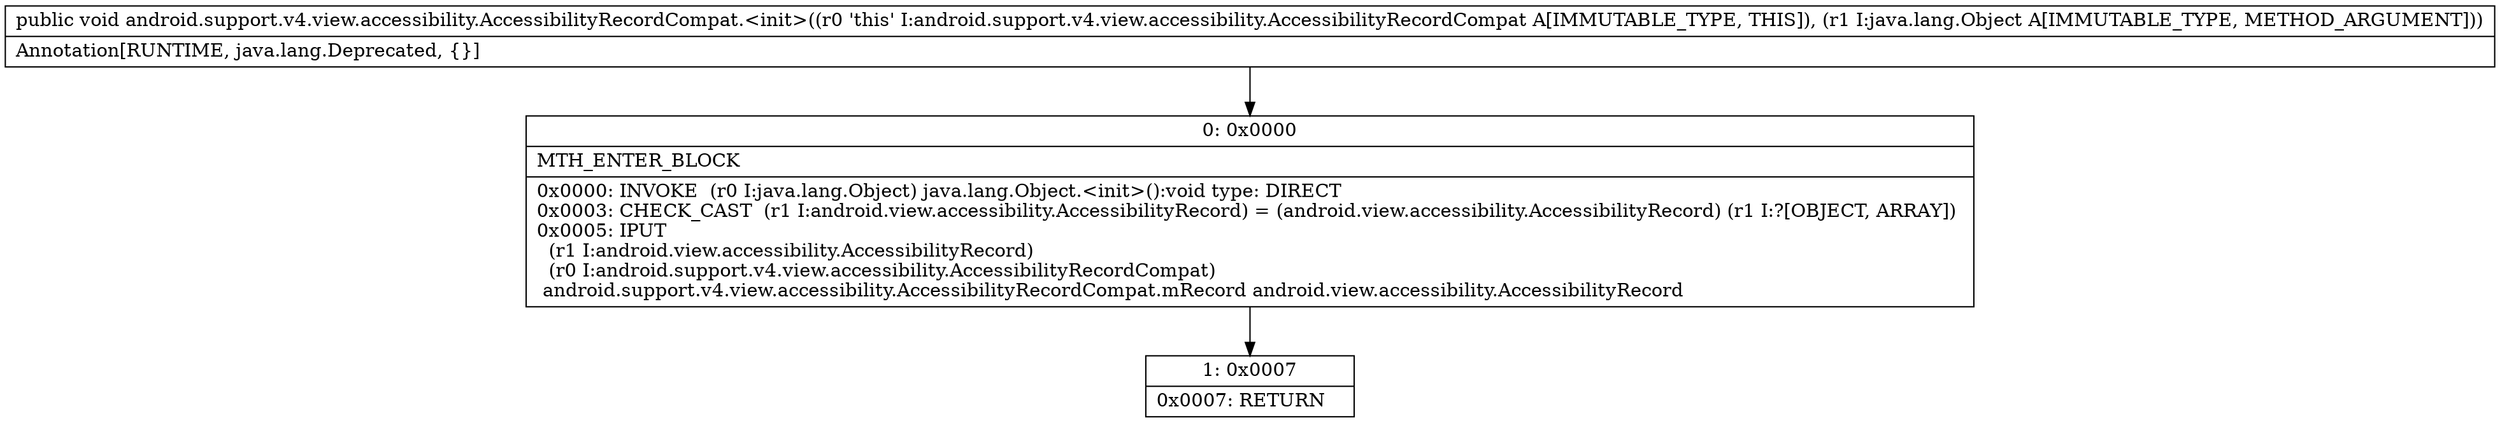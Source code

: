digraph "CFG forandroid.support.v4.view.accessibility.AccessibilityRecordCompat.\<init\>(Ljava\/lang\/Object;)V" {
Node_0 [shape=record,label="{0\:\ 0x0000|MTH_ENTER_BLOCK\l|0x0000: INVOKE  (r0 I:java.lang.Object) java.lang.Object.\<init\>():void type: DIRECT \l0x0003: CHECK_CAST  (r1 I:android.view.accessibility.AccessibilityRecord) = (android.view.accessibility.AccessibilityRecord) (r1 I:?[OBJECT, ARRAY]) \l0x0005: IPUT  \l  (r1 I:android.view.accessibility.AccessibilityRecord)\l  (r0 I:android.support.v4.view.accessibility.AccessibilityRecordCompat)\l android.support.v4.view.accessibility.AccessibilityRecordCompat.mRecord android.view.accessibility.AccessibilityRecord \l}"];
Node_1 [shape=record,label="{1\:\ 0x0007|0x0007: RETURN   \l}"];
MethodNode[shape=record,label="{public void android.support.v4.view.accessibility.AccessibilityRecordCompat.\<init\>((r0 'this' I:android.support.v4.view.accessibility.AccessibilityRecordCompat A[IMMUTABLE_TYPE, THIS]), (r1 I:java.lang.Object A[IMMUTABLE_TYPE, METHOD_ARGUMENT]))  | Annotation[RUNTIME, java.lang.Deprecated, \{\}]\l}"];
MethodNode -> Node_0;
Node_0 -> Node_1;
}

